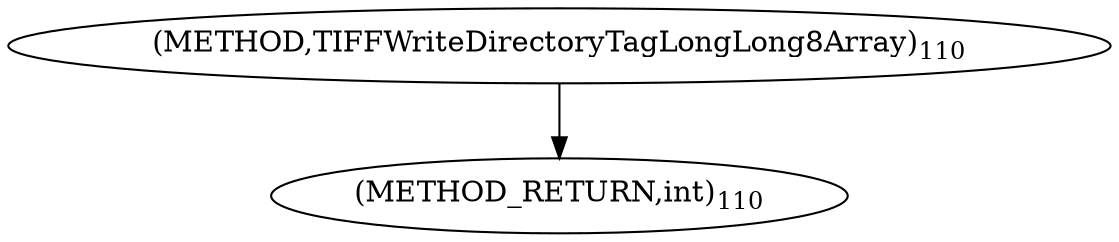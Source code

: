digraph "TIFFWriteDirectoryTagLongLong8Array" {  
"64121" [label = <(METHOD,TIFFWriteDirectoryTagLongLong8Array)<SUB>110</SUB>> ]
"64128" [label = <(METHOD_RETURN,int)<SUB>110</SUB>> ]
  "64121" -> "64128" 
}

